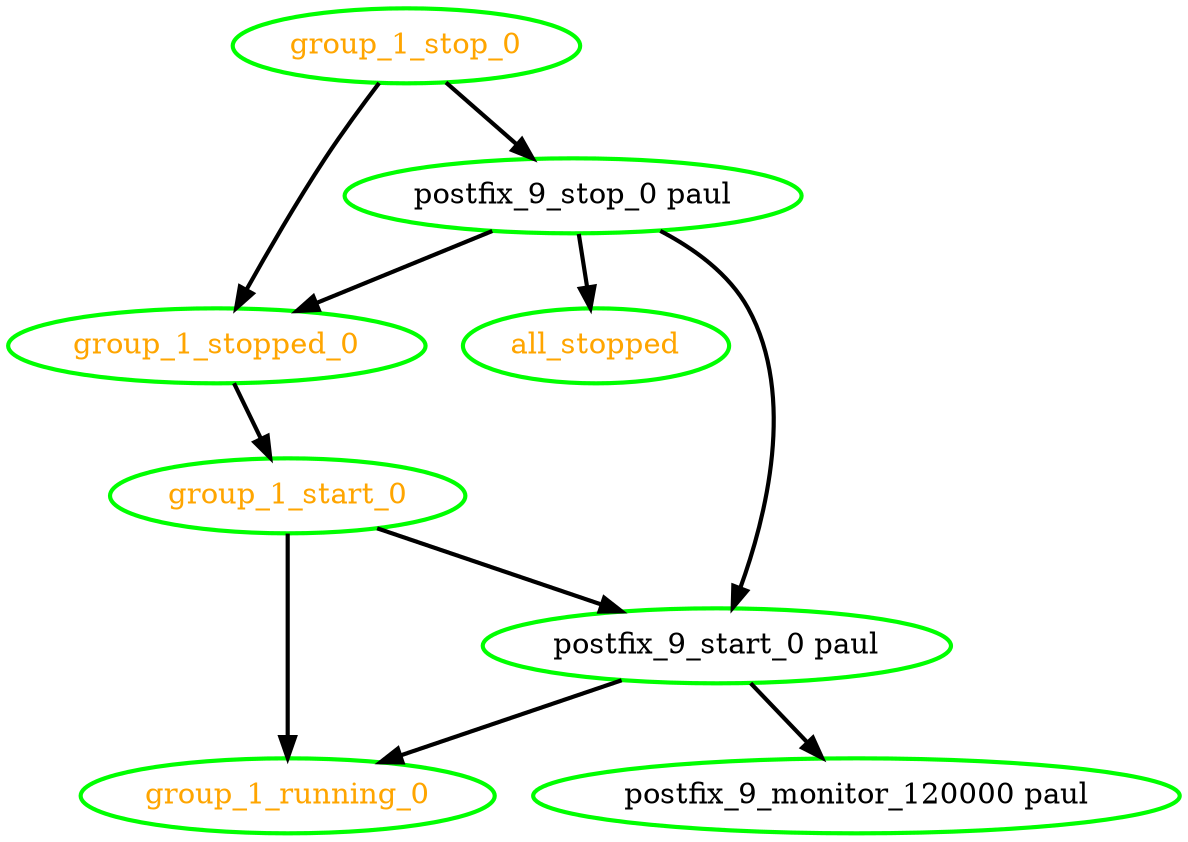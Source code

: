  digraph "g" {
"all_stopped" [ style=bold color="green" fontcolor="orange" ]
"group_1_running_0" [ style=bold color="green" fontcolor="orange" ]
"group_1_start_0" -> "group_1_running_0" [ style = bold]
"group_1_start_0" -> "postfix_9_start_0 paul" [ style = bold]
"group_1_start_0" [ style=bold color="green" fontcolor="orange" ]
"group_1_stop_0" -> "group_1_stopped_0" [ style = bold]
"group_1_stop_0" -> "postfix_9_stop_0 paul" [ style = bold]
"group_1_stop_0" [ style=bold color="green" fontcolor="orange" ]
"group_1_stopped_0" -> "group_1_start_0" [ style = bold]
"group_1_stopped_0" [ style=bold color="green" fontcolor="orange" ]
"postfix_9_monitor_120000 paul" [ style=bold color="green" fontcolor="black" ]
"postfix_9_start_0 paul" -> "group_1_running_0" [ style = bold]
"postfix_9_start_0 paul" -> "postfix_9_monitor_120000 paul" [ style = bold]
"postfix_9_start_0 paul" [ style=bold color="green" fontcolor="black" ]
"postfix_9_stop_0 paul" -> "all_stopped" [ style = bold]
"postfix_9_stop_0 paul" -> "group_1_stopped_0" [ style = bold]
"postfix_9_stop_0 paul" -> "postfix_9_start_0 paul" [ style = bold]
"postfix_9_stop_0 paul" [ style=bold color="green" fontcolor="black" ]
}
